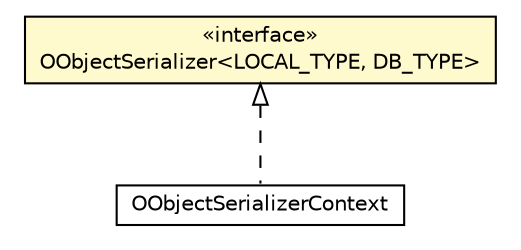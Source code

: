#!/usr/local/bin/dot
#
# Class diagram 
# Generated by UMLGraph version R5_6-24-gf6e263 (http://www.umlgraph.org/)
#

digraph G {
	edge [fontname="Helvetica",fontsize=10,labelfontname="Helvetica",labelfontsize=10];
	node [fontname="Helvetica",fontsize=10,shape=plaintext];
	nodesep=0.25;
	ranksep=0.5;
	// com.orientechnologies.orient.core.serialization.serializer.object.OObjectSerializer<LOCAL_TYPE, DB_TYPE>
	c2667253 [label=<<table title="com.orientechnologies.orient.core.serialization.serializer.object.OObjectSerializer" border="0" cellborder="1" cellspacing="0" cellpadding="2" port="p" bgcolor="lemonChiffon" href="./OObjectSerializer.html">
		<tr><td><table border="0" cellspacing="0" cellpadding="1">
<tr><td align="center" balign="center"> &#171;interface&#187; </td></tr>
<tr><td align="center" balign="center"> OObjectSerializer&lt;LOCAL_TYPE, DB_TYPE&gt; </td></tr>
		</table></td></tr>
		</table>>, URL="./OObjectSerializer.html", fontname="Helvetica", fontcolor="black", fontsize=10.0];
	// com.orientechnologies.orient.object.serialization.OObjectSerializerContext
	c2667747 [label=<<table title="com.orientechnologies.orient.object.serialization.OObjectSerializerContext" border="0" cellborder="1" cellspacing="0" cellpadding="2" port="p" href="../../../../object/serialization/OObjectSerializerContext.html">
		<tr><td><table border="0" cellspacing="0" cellpadding="1">
<tr><td align="center" balign="center"> OObjectSerializerContext </td></tr>
		</table></td></tr>
		</table>>, URL="../../../../object/serialization/OObjectSerializerContext.html", fontname="Helvetica", fontcolor="black", fontsize=10.0];
	//com.orientechnologies.orient.object.serialization.OObjectSerializerContext implements com.orientechnologies.orient.core.serialization.serializer.object.OObjectSerializer<LOCAL_TYPE, DB_TYPE>
	c2667253:p -> c2667747:p [dir=back,arrowtail=empty,style=dashed];
}

